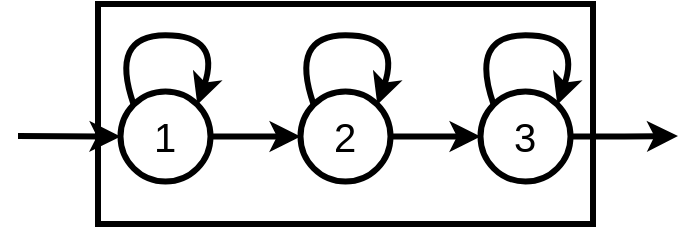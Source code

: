 <mxfile version="15.7.3" type="device"><diagram id="BhX7GwGbNRsckFG78xXi" name="Page-1"><mxGraphModel dx="203" dy="135" grid="1" gridSize="10" guides="1" tooltips="1" connect="1" arrows="1" fold="1" page="1" pageScale="1" pageWidth="850" pageHeight="1100" math="0" shadow="0"><root><mxCell id="0"/><mxCell id="1" parent="0"/><mxCell id="85HuZp92Nyqs54lF7Q_O-9" value="" style="rounded=0;whiteSpace=wrap;html=1;strokeWidth=3;" parent="1" vertex="1"><mxGeometry x="80" y="230" width="247.5" height="110" as="geometry"/></mxCell><mxCell id="85HuZp92Nyqs54lF7Q_O-37" style="edgeStyle=orthogonalEdgeStyle;rounded=0;orthogonalLoop=1;jettySize=auto;html=1;strokeWidth=3;" parent="1" source="85HuZp92Nyqs54lF7Q_O-3" edge="1"><mxGeometry relative="1" as="geometry"><mxPoint x="370" y="296" as="targetPoint"/></mxGeometry></mxCell><mxCell id="Nxe1psWkdnYYio2hj0uG-2" value="&lt;font style=&quot;font-size: 20px&quot;&gt;1&lt;/font&gt;" style="ellipse;whiteSpace=wrap;html=1;aspect=fixed;strokeWidth=3;" parent="1" vertex="1"><mxGeometry x="91.25" y="273.75" width="45" height="45" as="geometry"/></mxCell><mxCell id="85HuZp92Nyqs54lF7Q_O-2" value="&lt;font style=&quot;font-size: 20px&quot;&gt;2&lt;/font&gt;" style="ellipse;whiteSpace=wrap;html=1;aspect=fixed;strokeWidth=3;" parent="1" vertex="1"><mxGeometry x="181.25" y="273.75" width="45" height="45" as="geometry"/></mxCell><mxCell id="85HuZp92Nyqs54lF7Q_O-3" value="&lt;font style=&quot;font-size: 20px&quot;&gt;3&lt;/font&gt;" style="ellipse;whiteSpace=wrap;html=1;aspect=fixed;strokeWidth=3;" parent="1" vertex="1"><mxGeometry x="271.25" y="273.75" width="45" height="45" as="geometry"/></mxCell><mxCell id="85HuZp92Nyqs54lF7Q_O-4" value="" style="endArrow=classic;html=1;rounded=0;exitX=1;exitY=0.5;exitDx=0;exitDy=0;entryX=0;entryY=0.5;entryDx=0;entryDy=0;strokeWidth=3;" parent="1" source="85HuZp92Nyqs54lF7Q_O-2" target="85HuZp92Nyqs54lF7Q_O-3" edge="1"><mxGeometry x="80" y="240" width="50" height="50" as="geometry"><mxPoint x="248.75" y="307.5" as="sourcePoint"/><mxPoint x="276.875" y="279.375" as="targetPoint"/></mxGeometry></mxCell><mxCell id="85HuZp92Nyqs54lF7Q_O-5" value="" style="endArrow=classic;html=1;rounded=0;exitX=1;exitY=0.5;exitDx=0;exitDy=0;entryX=0;entryY=0.5;entryDx=0;entryDy=0;strokeWidth=3;" parent="1" source="Nxe1psWkdnYYio2hj0uG-2" target="85HuZp92Nyqs54lF7Q_O-2" edge="1"><mxGeometry x="80" y="240" width="50" height="50" as="geometry"><mxPoint x="248.75" y="307.5" as="sourcePoint"/><mxPoint x="276.875" y="279.375" as="targetPoint"/></mxGeometry></mxCell><mxCell id="85HuZp92Nyqs54lF7Q_O-6" value="" style="curved=1;endArrow=classic;html=1;rounded=0;entryX=1;entryY=0;entryDx=0;entryDy=0;exitX=0;exitY=0;exitDx=0;exitDy=0;strokeWidth=3;" parent="1" source="Nxe1psWkdnYYio2hj0uG-2" target="Nxe1psWkdnYYio2hj0uG-2" edge="1"><mxGeometry x="80" y="240" width="50" height="50" as="geometry"><mxPoint x="248.75" y="307.5" as="sourcePoint"/><mxPoint x="125" y="268.125" as="targetPoint"/><Array as="points"><mxPoint x="85.625" y="245.625"/><mxPoint x="141.875" y="245.625"/></Array></mxGeometry></mxCell><mxCell id="85HuZp92Nyqs54lF7Q_O-7" value="" style="curved=1;endArrow=classic;html=1;rounded=0;strokeWidth=3;exitX=0;exitY=0;exitDx=0;exitDy=0;entryX=1;entryY=0;entryDx=0;entryDy=0;" parent="1" source="85HuZp92Nyqs54lF7Q_O-2" target="85HuZp92Nyqs54lF7Q_O-2" edge="1"><mxGeometry x="80" y="240" width="50" height="50" as="geometry"><mxPoint x="175.625" y="268.125" as="sourcePoint"/><mxPoint x="226.25" y="273.75" as="targetPoint"/><Array as="points"><mxPoint x="175.625" y="245.625"/><mxPoint x="231.875" y="245.625"/></Array></mxGeometry></mxCell><mxCell id="85HuZp92Nyqs54lF7Q_O-8" value="" style="curved=1;endArrow=classic;html=1;rounded=0;strokeWidth=3;exitX=0;exitY=0;exitDx=0;exitDy=0;entryX=1;entryY=0;entryDx=0;entryDy=0;" parent="1" source="85HuZp92Nyqs54lF7Q_O-3" target="85HuZp92Nyqs54lF7Q_O-3" edge="1"><mxGeometry x="80" y="240" width="50" height="50" as="geometry"><mxPoint x="260" y="273.75" as="sourcePoint"/><mxPoint x="309.5" y="268.125" as="targetPoint"/><Array as="points"><mxPoint x="265.625" y="245.625"/><mxPoint x="321.875" y="245.625"/></Array></mxGeometry></mxCell><mxCell id="85HuZp92Nyqs54lF7Q_O-42" value="" style="endArrow=classic;html=1;rounded=0;fontSize=32;strokeWidth=3;entryX=0;entryY=0.5;entryDx=0;entryDy=0;" parent="1" target="Nxe1psWkdnYYio2hj0uG-2" edge="1"><mxGeometry width="50" height="50" relative="1" as="geometry"><mxPoint x="40" y="296" as="sourcePoint"/><mxPoint x="60" y="310" as="targetPoint"/></mxGeometry></mxCell></root></mxGraphModel></diagram></mxfile>